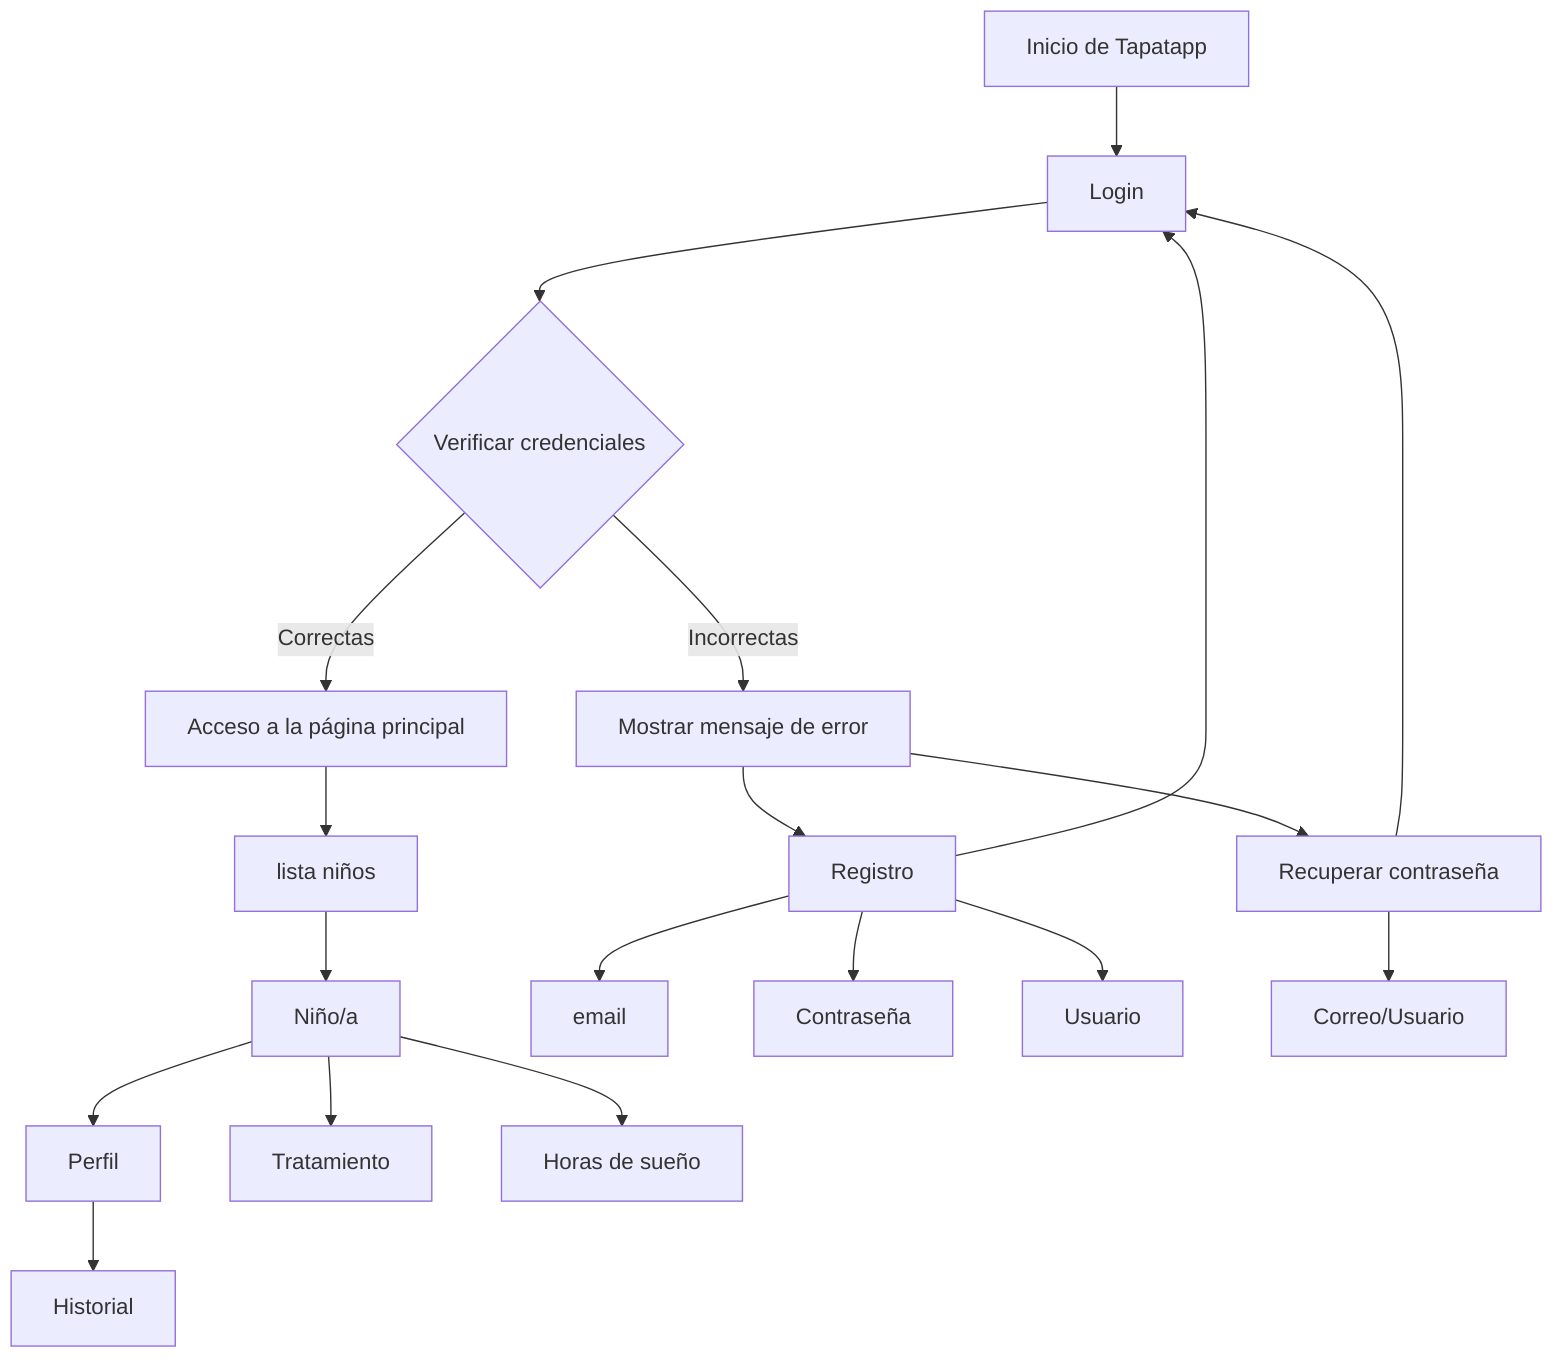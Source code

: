 flowchart TD
    A[Inicio de Tapatapp] --> B[Login]
    B --> C{Verificar credenciales}
    C -->|Correctas| D[Acceso a la página principal]
    C -->|Incorrectas| E[Mostrar mensaje de error]
    G --> B
    D --> F[lista niños]
    E --> G[Registro]
    E --> H[Recuperar contraseña]
    H --> B
    F --> I[Niño/a]
    I --> J[Perfil]
    I --> K[Tratamiento]
    J --> L[Historial]
    I --> M[Horas de sueño]
    G --> N[email]
    G --> O[Contraseña]
    G --> Q[Usuario]
    H --> P[Correo/Usuario]